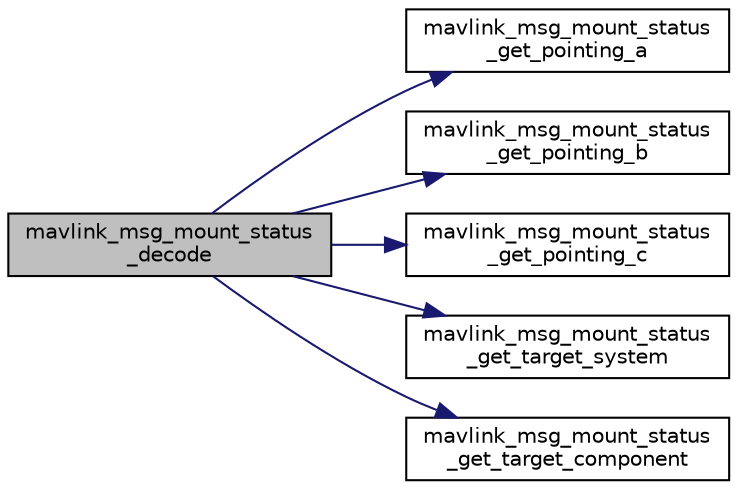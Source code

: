 digraph "mavlink_msg_mount_status_decode"
{
 // INTERACTIVE_SVG=YES
  edge [fontname="Helvetica",fontsize="10",labelfontname="Helvetica",labelfontsize="10"];
  node [fontname="Helvetica",fontsize="10",shape=record];
  rankdir="LR";
  Node1 [label="mavlink_msg_mount_status\l_decode",height=0.2,width=0.4,color="black", fillcolor="grey75", style="filled", fontcolor="black"];
  Node1 -> Node2 [color="midnightblue",fontsize="10",style="solid",fontname="Helvetica"];
  Node2 [label="mavlink_msg_mount_status\l_get_pointing_a",height=0.2,width=0.4,color="black", fillcolor="white", style="filled",URL="$mavlink__msg__mount__status_8h.html#aa1d073bafe82b35ffafeaaa7ea87c9b0",tooltip="Get field pointing_a from mount_status message. "];
  Node1 -> Node3 [color="midnightblue",fontsize="10",style="solid",fontname="Helvetica"];
  Node3 [label="mavlink_msg_mount_status\l_get_pointing_b",height=0.2,width=0.4,color="black", fillcolor="white", style="filled",URL="$mavlink__msg__mount__status_8h.html#a6fa6858929b789bb91fea9b6958a66e6",tooltip="Get field pointing_b from mount_status message. "];
  Node1 -> Node4 [color="midnightblue",fontsize="10",style="solid",fontname="Helvetica"];
  Node4 [label="mavlink_msg_mount_status\l_get_pointing_c",height=0.2,width=0.4,color="black", fillcolor="white", style="filled",URL="$mavlink__msg__mount__status_8h.html#a0afe888e5e921588342eb7e19816ce67",tooltip="Get field pointing_c from mount_status message. "];
  Node1 -> Node5 [color="midnightblue",fontsize="10",style="solid",fontname="Helvetica"];
  Node5 [label="mavlink_msg_mount_status\l_get_target_system",height=0.2,width=0.4,color="black", fillcolor="white", style="filled",URL="$mavlink__msg__mount__status_8h.html#a85282abbaba15b47dbf903cd1d7ed44f",tooltip="Send a mount_status message. "];
  Node1 -> Node6 [color="midnightblue",fontsize="10",style="solid",fontname="Helvetica"];
  Node6 [label="mavlink_msg_mount_status\l_get_target_component",height=0.2,width=0.4,color="black", fillcolor="white", style="filled",URL="$mavlink__msg__mount__status_8h.html#ac7f9afc7a1e27509403454bb0ec7b826",tooltip="Get field target_component from mount_status message. "];
}
